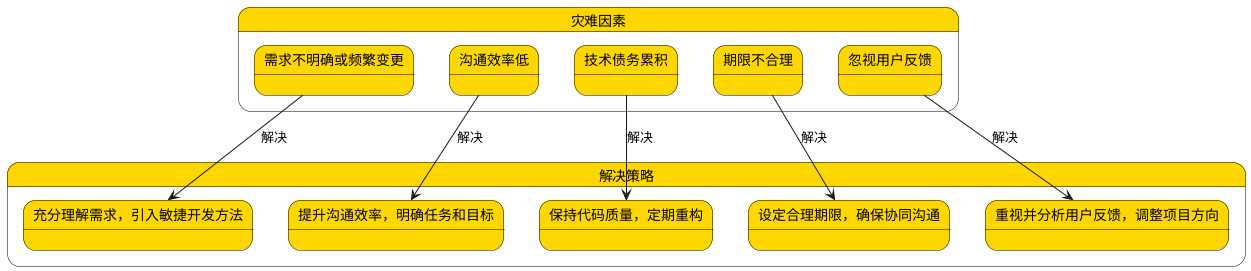@startuml
skinparam state {
  BackgroundColor Gold
  BorderColor Black
}

state "灾难因素" as issues {
  state "需求不明确或频繁变更" as requirement_change
  state "沟通效率低" as poor_communication
  state "技术债务累积" as technical_debt
  state "期限不合理" as unreasonable_deadline
  state "忽视用户反馈" as ignore_feedback
}

state "解决策略" as solutions {
  state "充分理解需求，引入敏捷开发方法" as agile
  state "提升沟通效率，明确任务和目标" as communication
  state "保持代码质量，定期重构" as refactoring
  state "设定合理期限，确保协同沟通" as deadline
  state "重视并分析用户反馈，调整项目方向" as feedback
}

requirement_change --> agile : 解决
poor_communication --> communication : 解决
technical_debt --> refactoring : 解决
unreasonable_deadline --> deadline : 解决
ignore_feedback --> feedback : 解决

@enduml
